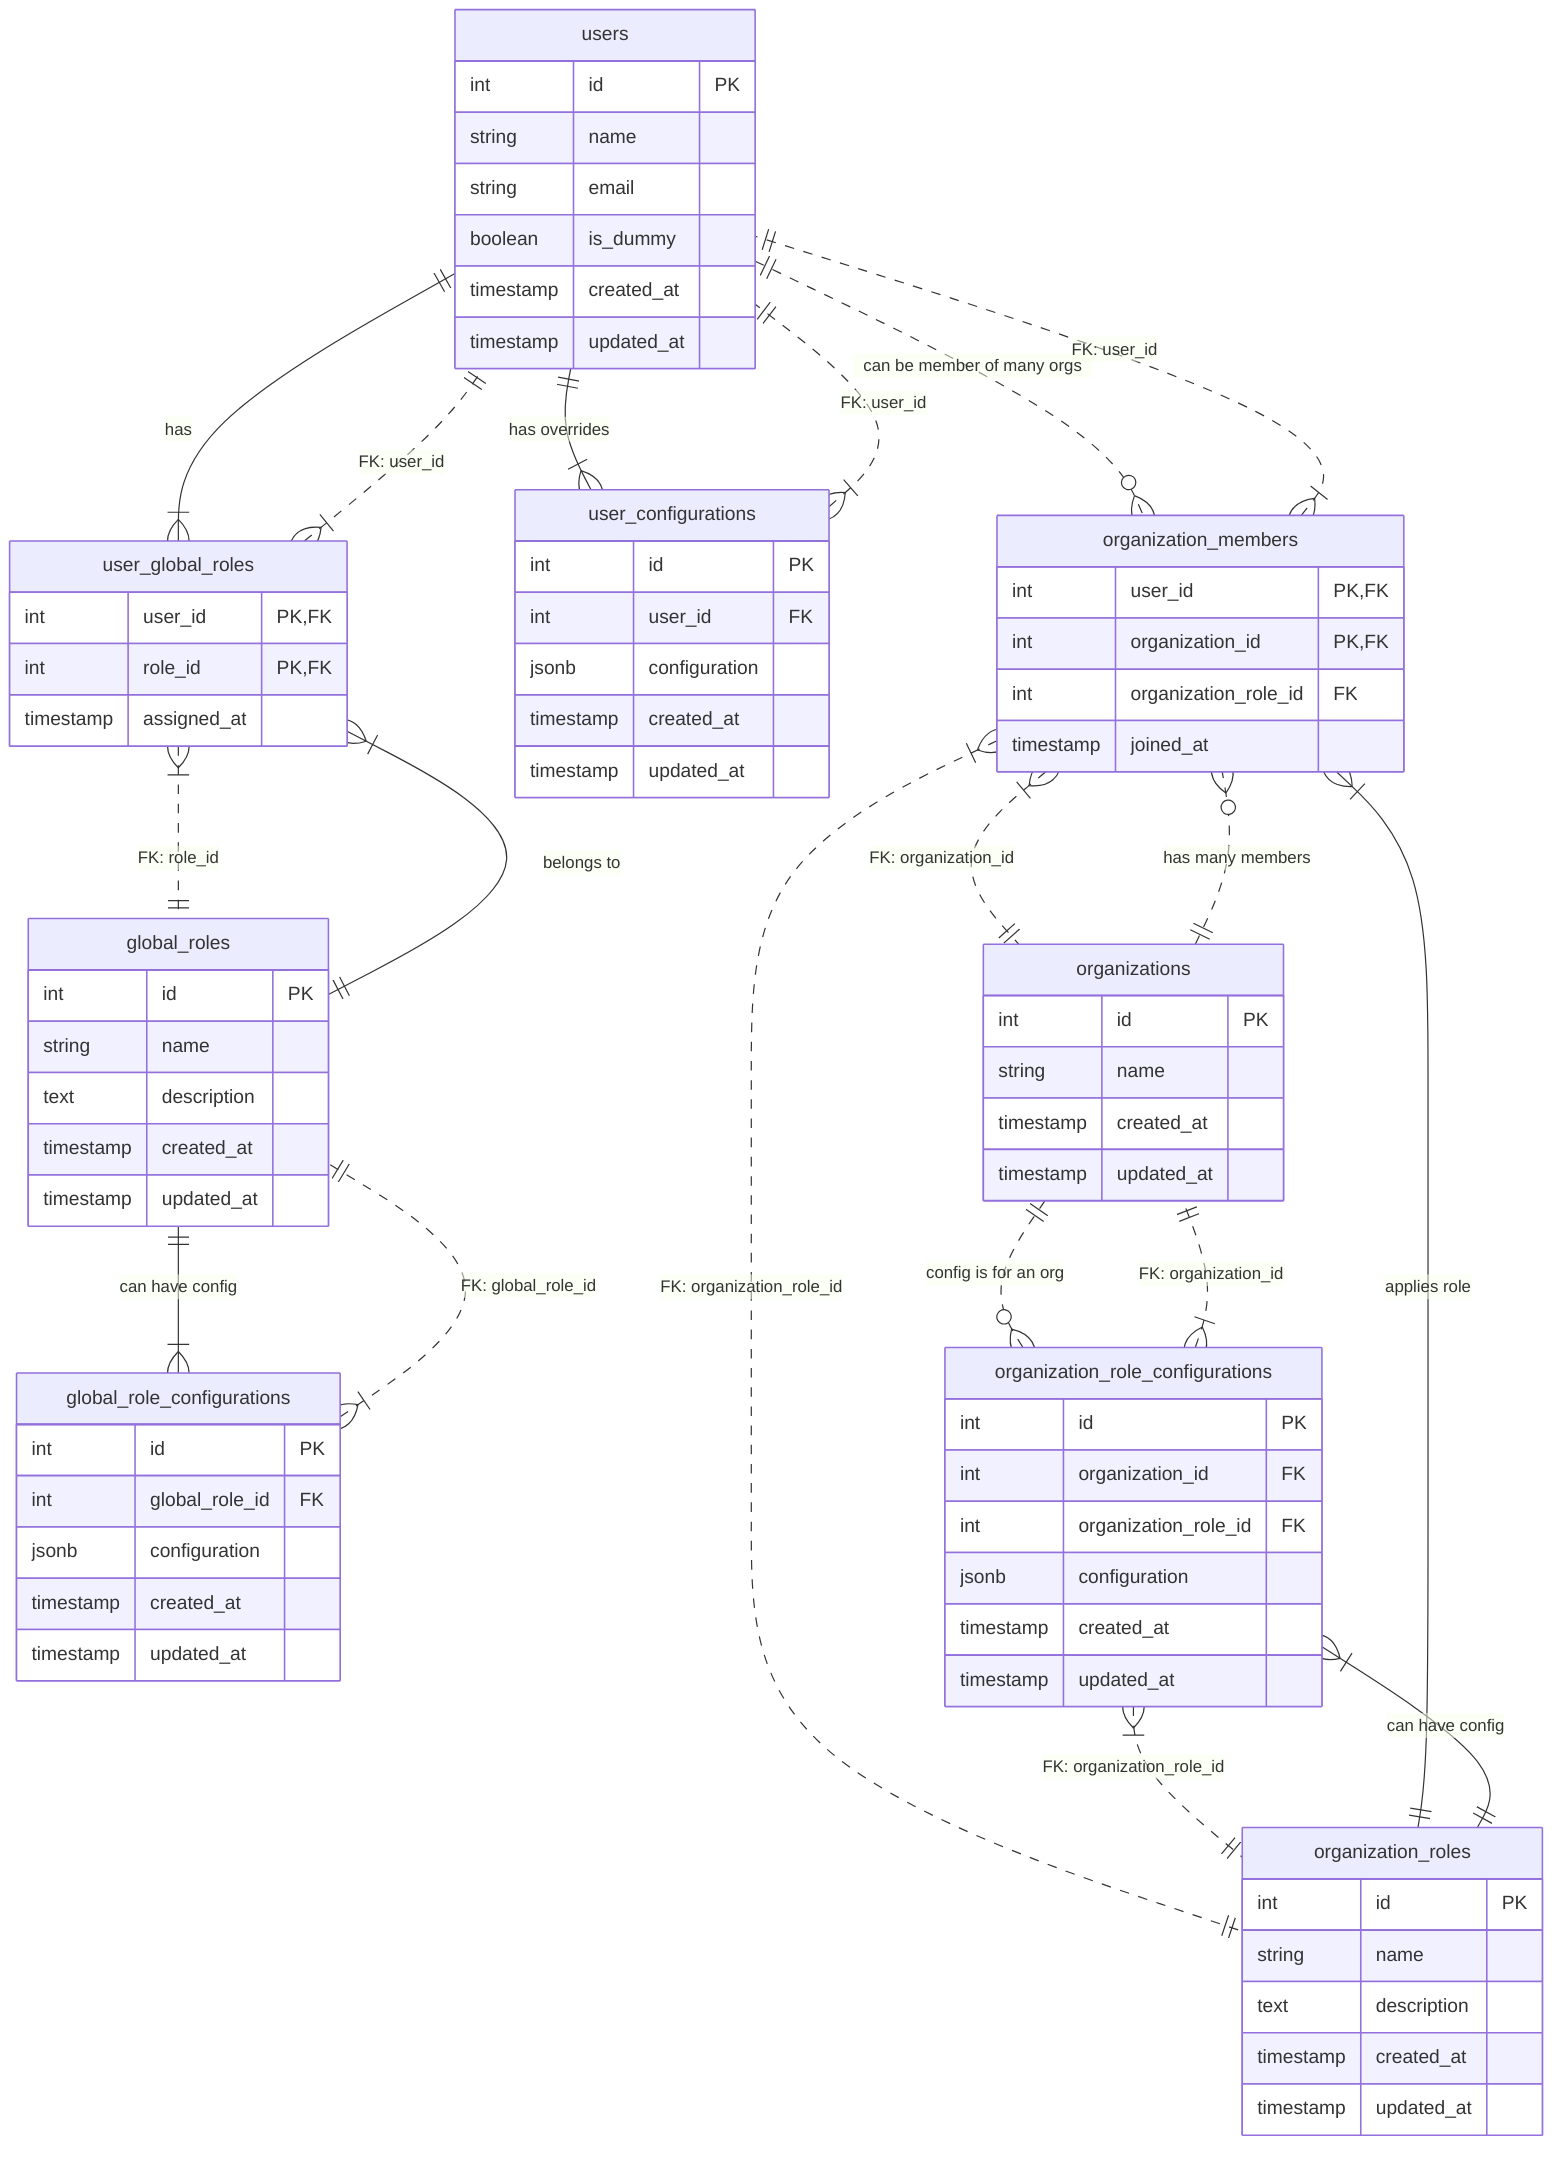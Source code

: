 erDiagram
    %% ==========================================
    %% USERS
    %% ==========================================
    users {
        int       id PK
        string    name
        string    email
        boolean   is_dummy
        timestamp created_at
        timestamp updated_at
    }

    %% ==========================================
    %% GLOBAL ROLES
    %% ==========================================
    global_roles {
        int       id PK
        string    name
        text      description
        timestamp created_at
        timestamp updated_at
    }

    %% ==========================================
    %% USER-GLOBAL_ROLES (Junction Table)
    %% ==========================================
    user_global_roles {
        int       user_id PK, FK
        int       role_id PK, FK
        timestamp assigned_at
    }

    %% ==========================================
    %% GLOBAL_ROLE_CONFIGURATIONS
    %% ==========================================
    global_role_configurations {
        int       id PK
        int       global_role_id FK
        jsonb     configuration
        timestamp created_at
        timestamp updated_at
    }

    %% ==========================================
    %% USER_CONFIGURATIONS
    %% (User-level overrides)
    %% ==========================================
    user_configurations {
        int       id PK
        int       user_id FK
        jsonb     configuration
        timestamp created_at
        timestamp updated_at
    }

    %% ==========================================
    %% ORGANIZATIONS
    %% ==========================================
    organizations {
        int       id PK
        string    name
        timestamp created_at
        timestamp updated_at
    }

    %% ==========================================
    %% ORGANIZATION ROLES
    %% (e.g., Owner, Manager, Contributor)
    %% ==========================================
    organization_roles {
        int       id PK
        string    name
        text      description
        timestamp created_at
        timestamp updated_at
    }

    %% ==========================================
    %% ORGANIZATION_ROLE_CONFIGURATIONS
    %% (If each org-role needs its own config)
    %% ==========================================
    organization_role_configurations {
        int       id PK
        int       organization_id FK
        int       organization_role_id FK
        jsonb     configuration
        timestamp created_at
        timestamp updated_at
    }

    %% ==========================================
    %% ORGANIZATION_MEMBERS
    %% (Links user <-> org <-> org_role)
    %% ==========================================
    organization_members {
        int       user_id PK, FK
        int       organization_id PK, FK
        int       organization_role_id FK
        timestamp joined_at
    }


    %% ==========================================
    %% RELATIONSHIPS
    %% ==========================================

    %% -- Users <--> User Global Roles <--> Global Roles
    users ||--|{ user_global_roles : "has"
    global_roles ||--|{ user_global_roles : "belongs to"

    user_global_roles }|..|| users : "FK: user_id"
    user_global_roles }|..|| global_roles : "FK: role_id"

    %% -- Global Role Config <--> Global Roles
    global_roles ||--|{ global_role_configurations : "can have config"
    global_role_configurations }|..|| global_roles : "FK: global_role_id"

    %% -- Users <--> User Configurations
    users ||--|{ user_configurations : "has overrides"
    user_configurations }|..|| users : "FK: user_id"

    %% -- Organizations
    users ||..o{ organization_members : "can be member of many orgs"
    organizations ||..o{ organization_members : "has many members"
    organization_roles ||--|{ organization_members : "applies role"

    organization_members }|..|| users : "FK: user_id"
    organization_members }|..|| organizations : "FK: organization_id"
    organization_members }|..|| organization_roles : "FK: organization_role_id"

    %% -- Org Roles <--> Org Role Config
    organization_roles ||--|{ organization_role_configurations : "can have config"
    organizations ||..o{ organization_role_configurations : "config is for an org"

    organization_role_configurations }|..|| organization_roles : "FK: organization_role_id"
    organization_role_configurations }|..|| organizations : "FK: organization_id"